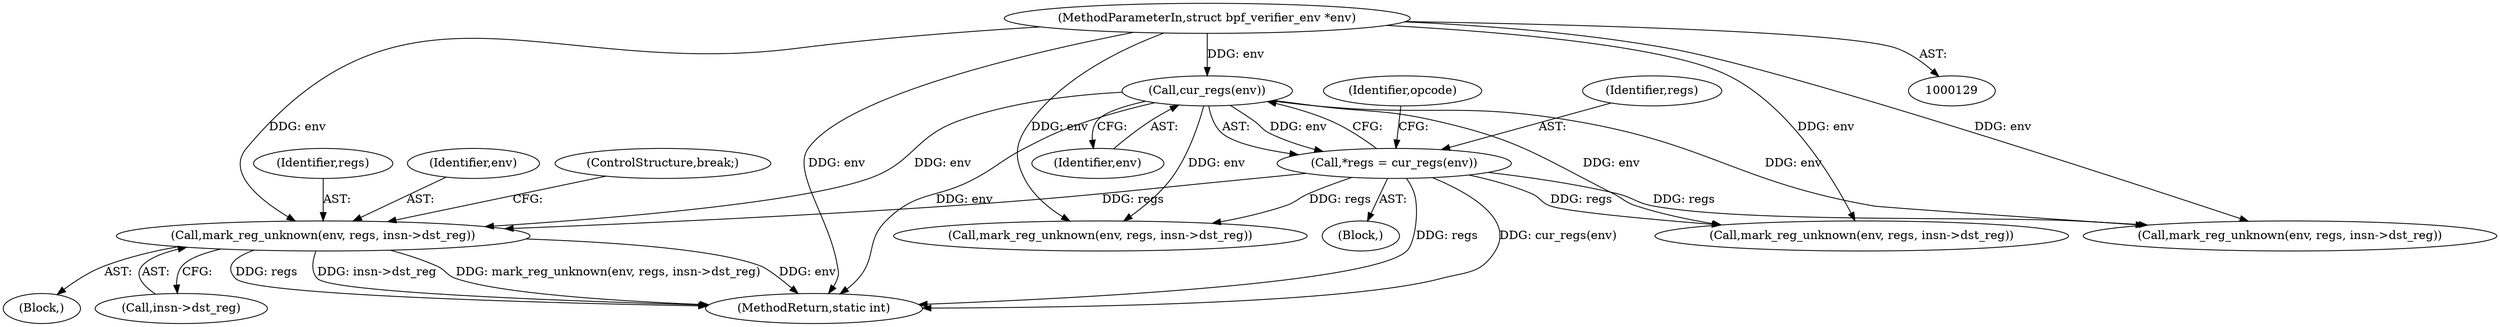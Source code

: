 digraph "0_linux_b799207e1e1816b09e7a5920fbb2d5fcf6edd681@pointer" {
"1000755" [label="(Call,mark_reg_unknown(env, regs, insn->dst_reg))"];
"1000138" [label="(Call,cur_regs(env))"];
"1000130" [label="(MethodParameterIn,struct bpf_verifier_env *env)"];
"1000136" [label="(Call,*regs = cur_regs(env))"];
"1000755" [label="(Call,mark_reg_unknown(env, regs, insn->dst_reg))"];
"1000754" [label="(Block,)"];
"1000142" [label="(Identifier,opcode)"];
"1000697" [label="(Call,mark_reg_unknown(env, regs, insn->dst_reg))"];
"1000761" [label="(ControlStructure,break;)"];
"1000139" [label="(Identifier,env)"];
"1000138" [label="(Call,cur_regs(env))"];
"1000130" [label="(MethodParameterIn,struct bpf_verifier_env *env)"];
"1000864" [label="(MethodReturn,static int)"];
"1000136" [label="(Call,*regs = cur_regs(env))"];
"1000757" [label="(Identifier,regs)"];
"1000758" [label="(Call,insn->dst_reg)"];
"1000756" [label="(Identifier,env)"];
"1000134" [label="(Block,)"];
"1000137" [label="(Identifier,regs)"];
"1000800" [label="(Call,mark_reg_unknown(env, regs, insn->dst_reg))"];
"1000840" [label="(Call,mark_reg_unknown(env, regs, insn->dst_reg))"];
"1000755" -> "1000754"  [label="AST: "];
"1000755" -> "1000758"  [label="CFG: "];
"1000756" -> "1000755"  [label="AST: "];
"1000757" -> "1000755"  [label="AST: "];
"1000758" -> "1000755"  [label="AST: "];
"1000761" -> "1000755"  [label="CFG: "];
"1000755" -> "1000864"  [label="DDG: regs"];
"1000755" -> "1000864"  [label="DDG: insn->dst_reg"];
"1000755" -> "1000864"  [label="DDG: mark_reg_unknown(env, regs, insn->dst_reg)"];
"1000755" -> "1000864"  [label="DDG: env"];
"1000138" -> "1000755"  [label="DDG: env"];
"1000130" -> "1000755"  [label="DDG: env"];
"1000136" -> "1000755"  [label="DDG: regs"];
"1000138" -> "1000136"  [label="AST: "];
"1000138" -> "1000139"  [label="CFG: "];
"1000139" -> "1000138"  [label="AST: "];
"1000136" -> "1000138"  [label="CFG: "];
"1000138" -> "1000864"  [label="DDG: env"];
"1000138" -> "1000136"  [label="DDG: env"];
"1000130" -> "1000138"  [label="DDG: env"];
"1000138" -> "1000697"  [label="DDG: env"];
"1000138" -> "1000800"  [label="DDG: env"];
"1000138" -> "1000840"  [label="DDG: env"];
"1000130" -> "1000129"  [label="AST: "];
"1000130" -> "1000864"  [label="DDG: env"];
"1000130" -> "1000697"  [label="DDG: env"];
"1000130" -> "1000800"  [label="DDG: env"];
"1000130" -> "1000840"  [label="DDG: env"];
"1000136" -> "1000134"  [label="AST: "];
"1000137" -> "1000136"  [label="AST: "];
"1000142" -> "1000136"  [label="CFG: "];
"1000136" -> "1000864"  [label="DDG: cur_regs(env)"];
"1000136" -> "1000864"  [label="DDG: regs"];
"1000136" -> "1000697"  [label="DDG: regs"];
"1000136" -> "1000800"  [label="DDG: regs"];
"1000136" -> "1000840"  [label="DDG: regs"];
}
